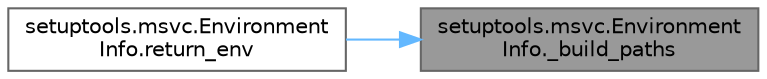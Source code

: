 digraph "setuptools.msvc.EnvironmentInfo._build_paths"
{
 // LATEX_PDF_SIZE
  bgcolor="transparent";
  edge [fontname=Helvetica,fontsize=10,labelfontname=Helvetica,labelfontsize=10];
  node [fontname=Helvetica,fontsize=10,shape=box,height=0.2,width=0.4];
  rankdir="RL";
  Node1 [id="Node000001",label="setuptools.msvc.Environment\lInfo._build_paths",height=0.2,width=0.4,color="gray40", fillcolor="grey60", style="filled", fontcolor="black",tooltip=" "];
  Node1 -> Node2 [id="edge1_Node000001_Node000002",dir="back",color="steelblue1",style="solid",tooltip=" "];
  Node2 [id="Node000002",label="setuptools.msvc.Environment\lInfo.return_env",height=0.2,width=0.4,color="grey40", fillcolor="white", style="filled",URL="$classsetuptools_1_1msvc_1_1_environment_info.html#a37224ad3e0f479a0abaa1a19a93a92df",tooltip=" "];
}
